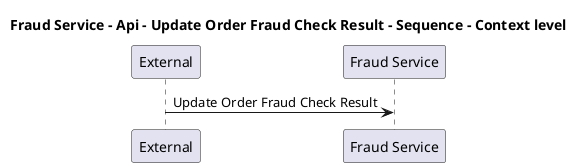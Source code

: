 @startuml

title Fraud Service - Api - Update Order Fraud Check Result - Sequence - Context level

participant "External" as C4InterFlow.SoftwareSystems.ExternalSystem
participant "Fraud Service" as ECommercePlatform.SoftwareSystems.FraudService

C4InterFlow.SoftwareSystems.ExternalSystem -> ECommercePlatform.SoftwareSystems.FraudService : Update Order Fraud Check Result


@enduml
